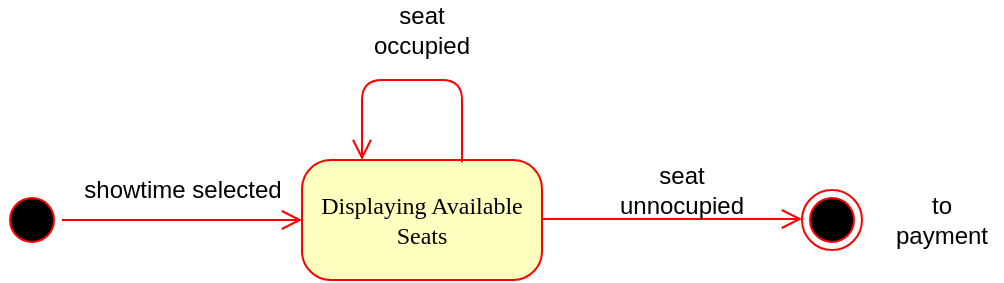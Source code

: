 <mxfile version="20.3.0" type="device"><diagram name="Page-1" id="58cdce13-f638-feb5-8d6f-7d28b1aa9fa0"><mxGraphModel dx="1246" dy="763" grid="1" gridSize="10" guides="1" tooltips="1" connect="1" arrows="1" fold="1" page="1" pageScale="1" pageWidth="1100" pageHeight="850" background="none" math="0" shadow="0"><root><mxCell id="0"/><mxCell id="1" parent="0"/><mxCell id="382b91b5511bd0f7-1" value="" style="ellipse;html=1;shape=startState;fillColor=#000000;strokeColor=#ff0000;rounded=1;shadow=0;comic=0;labelBackgroundColor=none;fontFamily=Verdana;fontSize=12;fontColor=#000000;align=center;direction=south;" parent="1" vertex="1"><mxGeometry x="190" y="135" width="30" height="30" as="geometry"/></mxCell><mxCell id="382b91b5511bd0f7-6" value="Displaying Available Seats" style="rounded=1;whiteSpace=wrap;html=1;arcSize=24;fillColor=#ffffc0;strokeColor=#ff0000;shadow=0;comic=0;labelBackgroundColor=none;fontFamily=Verdana;fontSize=12;fontColor=#000000;align=center;" parent="1" vertex="1"><mxGeometry x="340" y="120" width="120" height="60" as="geometry"/></mxCell><mxCell id="2a3bc250acf0617d-9" style="edgeStyle=orthogonalEdgeStyle;html=1;labelBackgroundColor=none;endArrow=open;endSize=8;strokeColor=#ff0000;fontFamily=Verdana;fontSize=12;align=left;" parent="1" source="382b91b5511bd0f7-1" target="382b91b5511bd0f7-6" edge="1"><mxGeometry relative="1" as="geometry"/></mxCell><mxCell id="J6njKzRRhSwJxxScDQak-2" value="to payment" style="text;html=1;strokeColor=none;fillColor=none;align=center;verticalAlign=middle;whiteSpace=wrap;rounded=0;" parent="1" vertex="1"><mxGeometry x="630" y="135" width="60" height="30" as="geometry"/></mxCell><mxCell id="J6njKzRRhSwJxxScDQak-8" value="showtime selected" style="text;html=1;align=center;verticalAlign=middle;resizable=0;points=[];autosize=1;strokeColor=none;fillColor=none;" parent="1" vertex="1"><mxGeometry x="220" y="120" width="120" height="30" as="geometry"/></mxCell><mxCell id="J6njKzRRhSwJxxScDQak-11" style="edgeStyle=orthogonalEdgeStyle;html=1;labelBackgroundColor=none;endArrow=open;endSize=8;strokeColor=#ff0000;fontFamily=Verdana;fontSize=12;align=left;entryX=0.25;entryY=0;entryDx=0;entryDy=0;" parent="1" target="382b91b5511bd0f7-6" edge="1"><mxGeometry relative="1" as="geometry"><mxPoint x="420" y="110" as="sourcePoint"/><mxPoint x="370" y="110" as="targetPoint"/><Array as="points"><mxPoint x="420" y="125"/><mxPoint x="420" y="80"/><mxPoint x="370" y="80"/></Array></mxGeometry></mxCell><mxCell id="J6njKzRRhSwJxxScDQak-12" style="edgeStyle=orthogonalEdgeStyle;html=1;exitX=1;exitY=0.5;labelBackgroundColor=none;endArrow=open;endSize=8;strokeColor=#ff0000;fontFamily=Verdana;fontSize=12;align=left;" parent="1" edge="1"><mxGeometry relative="1" as="geometry"><mxPoint x="590" y="149.5" as="targetPoint"/><mxPoint x="460" y="149.5" as="sourcePoint"/></mxGeometry></mxCell><mxCell id="J6njKzRRhSwJxxScDQak-13" value="" style="ellipse;html=1;shape=endState;fillColor=#000000;strokeColor=#ff0000;rounded=1;shadow=0;comic=0;labelBackgroundColor=none;fontFamily=Verdana;fontSize=12;fontColor=#000000;align=center;" parent="1" vertex="1"><mxGeometry x="590" y="135" width="30" height="30" as="geometry"/></mxCell><mxCell id="J6njKzRRhSwJxxScDQak-14" value="seat occupied" style="text;html=1;strokeColor=none;fillColor=none;align=center;verticalAlign=middle;whiteSpace=wrap;rounded=0;" parent="1" vertex="1"><mxGeometry x="370" y="40" width="60" height="30" as="geometry"/></mxCell><mxCell id="J6njKzRRhSwJxxScDQak-15" value="seat unnocupied" style="text;html=1;strokeColor=none;fillColor=none;align=center;verticalAlign=middle;whiteSpace=wrap;rounded=0;" parent="1" vertex="1"><mxGeometry x="500" y="120" width="60" height="30" as="geometry"/></mxCell></root></mxGraphModel></diagram></mxfile>